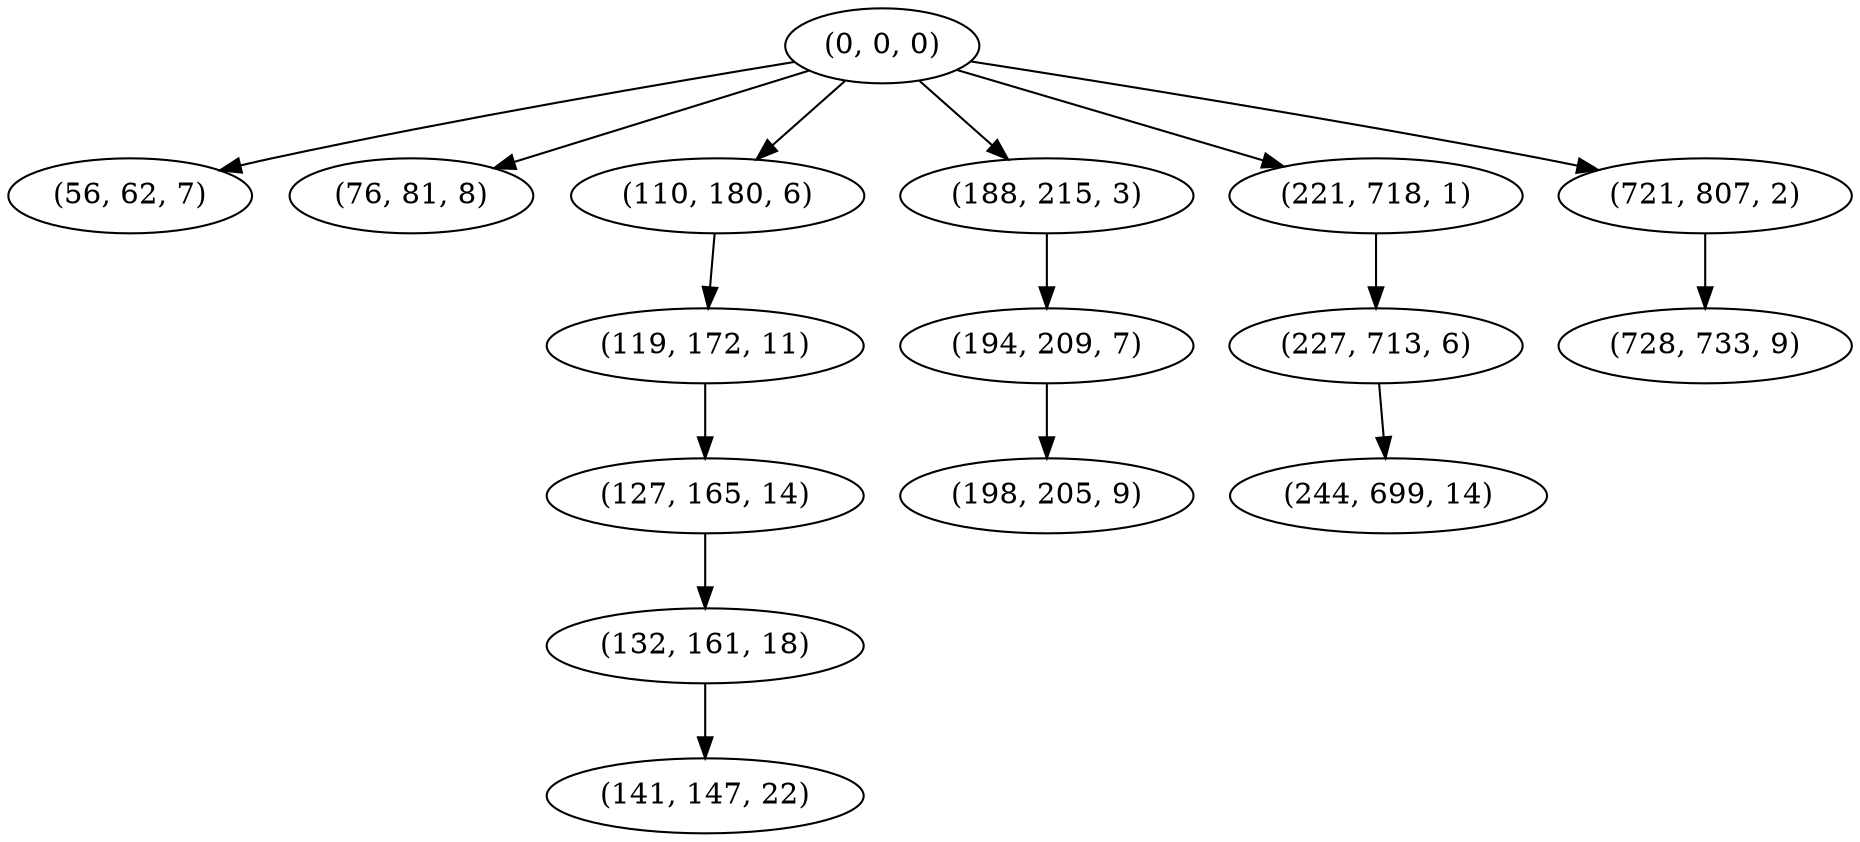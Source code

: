 digraph tree {
    "(0, 0, 0)";
    "(56, 62, 7)";
    "(76, 81, 8)";
    "(110, 180, 6)";
    "(119, 172, 11)";
    "(127, 165, 14)";
    "(132, 161, 18)";
    "(141, 147, 22)";
    "(188, 215, 3)";
    "(194, 209, 7)";
    "(198, 205, 9)";
    "(221, 718, 1)";
    "(227, 713, 6)";
    "(244, 699, 14)";
    "(721, 807, 2)";
    "(728, 733, 9)";
    "(0, 0, 0)" -> "(56, 62, 7)";
    "(0, 0, 0)" -> "(76, 81, 8)";
    "(0, 0, 0)" -> "(110, 180, 6)";
    "(0, 0, 0)" -> "(188, 215, 3)";
    "(0, 0, 0)" -> "(221, 718, 1)";
    "(0, 0, 0)" -> "(721, 807, 2)";
    "(110, 180, 6)" -> "(119, 172, 11)";
    "(119, 172, 11)" -> "(127, 165, 14)";
    "(127, 165, 14)" -> "(132, 161, 18)";
    "(132, 161, 18)" -> "(141, 147, 22)";
    "(188, 215, 3)" -> "(194, 209, 7)";
    "(194, 209, 7)" -> "(198, 205, 9)";
    "(221, 718, 1)" -> "(227, 713, 6)";
    "(227, 713, 6)" -> "(244, 699, 14)";
    "(721, 807, 2)" -> "(728, 733, 9)";
}
